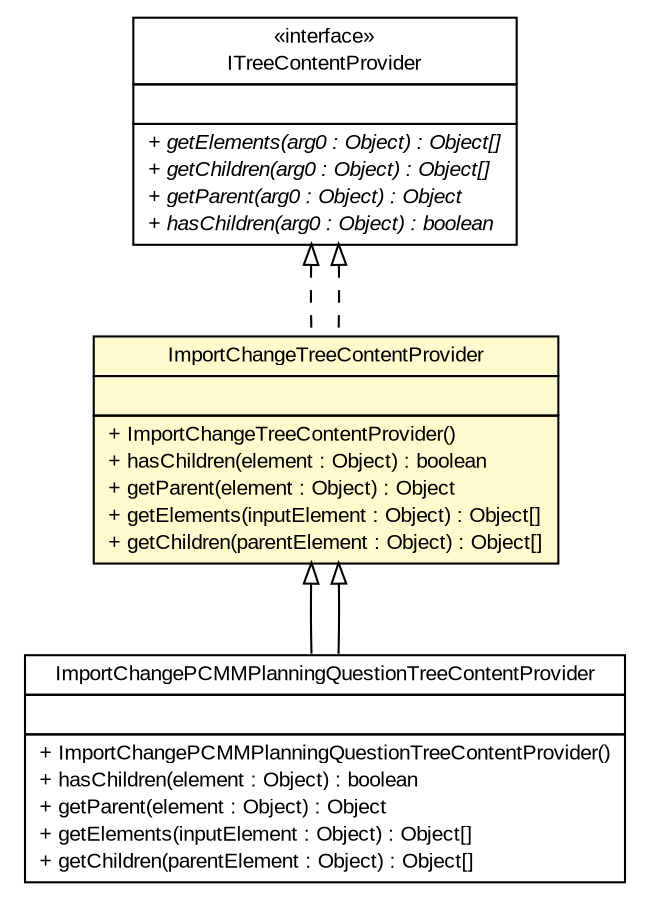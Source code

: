 #!/usr/local/bin/dot
#
# Class diagram 
# Generated by UMLGraph version R5_6-24-gf6e263 (http://www.umlgraph.org/)
#

digraph G {
	edge [fontname="arial",fontsize=10,labelfontname="arial",labelfontsize=10];
	node [fontname="arial",fontsize=10,shape=plaintext];
	nodesep=0.25;
	ranksep=0.5;
	// gov.sandia.cf.parts.dialogs.importation.ImportChangePCMMPlanningQuestionTreeContentProvider
	c216392 [label=<<table title="gov.sandia.cf.parts.dialogs.importation.ImportChangePCMMPlanningQuestionTreeContentProvider" border="0" cellborder="1" cellspacing="0" cellpadding="2" port="p" href="./ImportChangePCMMPlanningQuestionTreeContentProvider.html">
		<tr><td><table border="0" cellspacing="0" cellpadding="1">
<tr><td align="center" balign="center"> ImportChangePCMMPlanningQuestionTreeContentProvider </td></tr>
		</table></td></tr>
		<tr><td><table border="0" cellspacing="0" cellpadding="1">
<tr><td align="left" balign="left">  </td></tr>
		</table></td></tr>
		<tr><td><table border="0" cellspacing="0" cellpadding="1">
<tr><td align="left" balign="left"> + ImportChangePCMMPlanningQuestionTreeContentProvider() </td></tr>
<tr><td align="left" balign="left"> + hasChildren(element : Object) : boolean </td></tr>
<tr><td align="left" balign="left"> + getParent(element : Object) : Object </td></tr>
<tr><td align="left" balign="left"> + getElements(inputElement : Object) : Object[] </td></tr>
<tr><td align="left" balign="left"> + getChildren(parentElement : Object) : Object[] </td></tr>
		</table></td></tr>
		</table>>, URL="./ImportChangePCMMPlanningQuestionTreeContentProvider.html", fontname="arial", fontcolor="black", fontsize=10.0];
	// gov.sandia.cf.parts.dialogs.importation.ImportChangeTreeContentProvider
	c216393 [label=<<table title="gov.sandia.cf.parts.dialogs.importation.ImportChangeTreeContentProvider" border="0" cellborder="1" cellspacing="0" cellpadding="2" port="p" bgcolor="lemonChiffon" href="./ImportChangeTreeContentProvider.html">
		<tr><td><table border="0" cellspacing="0" cellpadding="1">
<tr><td align="center" balign="center"> ImportChangeTreeContentProvider </td></tr>
		</table></td></tr>
		<tr><td><table border="0" cellspacing="0" cellpadding="1">
<tr><td align="left" balign="left">  </td></tr>
		</table></td></tr>
		<tr><td><table border="0" cellspacing="0" cellpadding="1">
<tr><td align="left" balign="left"> + ImportChangeTreeContentProvider() </td></tr>
<tr><td align="left" balign="left"> + hasChildren(element : Object) : boolean </td></tr>
<tr><td align="left" balign="left"> + getParent(element : Object) : Object </td></tr>
<tr><td align="left" balign="left"> + getElements(inputElement : Object) : Object[] </td></tr>
<tr><td align="left" balign="left"> + getChildren(parentElement : Object) : Object[] </td></tr>
		</table></td></tr>
		</table>>, URL="./ImportChangeTreeContentProvider.html", fontname="arial", fontcolor="black", fontsize=10.0];
	//gov.sandia.cf.parts.dialogs.importation.ImportChangePCMMPlanningQuestionTreeContentProvider extends gov.sandia.cf.parts.dialogs.importation.ImportChangeTreeContentProvider
	c216393:p -> c216392:p [dir=back,arrowtail=empty];
	//gov.sandia.cf.parts.dialogs.importation.ImportChangeTreeContentProvider implements org.eclipse.jface.viewers.ITreeContentProvider
	c216637:p -> c216393:p [dir=back,arrowtail=empty,style=dashed];
	//gov.sandia.cf.parts.dialogs.importation.ImportChangeTreeContentProvider implements org.eclipse.jface.viewers.ITreeContentProvider
	c216637:p -> c216393:p [dir=back,arrowtail=empty,style=dashed];
	//gov.sandia.cf.parts.dialogs.importation.ImportChangePCMMPlanningQuestionTreeContentProvider extends gov.sandia.cf.parts.dialogs.importation.ImportChangeTreeContentProvider
	c216393:p -> c216392:p [dir=back,arrowtail=empty];
	// org.eclipse.jface.viewers.ITreeContentProvider
	c216637 [label=<<table title="org.eclipse.jface.viewers.ITreeContentProvider" border="0" cellborder="1" cellspacing="0" cellpadding="2" port="p" href="http://java.sun.com/j2se/1.4.2/docs/api/org/eclipse/jface/viewers/ITreeContentProvider.html">
		<tr><td><table border="0" cellspacing="0" cellpadding="1">
<tr><td align="center" balign="center"> &#171;interface&#187; </td></tr>
<tr><td align="center" balign="center"> ITreeContentProvider </td></tr>
		</table></td></tr>
		<tr><td><table border="0" cellspacing="0" cellpadding="1">
<tr><td align="left" balign="left">  </td></tr>
		</table></td></tr>
		<tr><td><table border="0" cellspacing="0" cellpadding="1">
<tr><td align="left" balign="left"><font face="arial italic" point-size="10.0"> + getElements(arg0 : Object) : Object[] </font></td></tr>
<tr><td align="left" balign="left"><font face="arial italic" point-size="10.0"> + getChildren(arg0 : Object) : Object[] </font></td></tr>
<tr><td align="left" balign="left"><font face="arial italic" point-size="10.0"> + getParent(arg0 : Object) : Object </font></td></tr>
<tr><td align="left" balign="left"><font face="arial italic" point-size="10.0"> + hasChildren(arg0 : Object) : boolean </font></td></tr>
		</table></td></tr>
		</table>>, URL="http://java.sun.com/j2se/1.4.2/docs/api/org/eclipse/jface/viewers/ITreeContentProvider.html", fontname="arial", fontcolor="black", fontsize=10.0];
}

